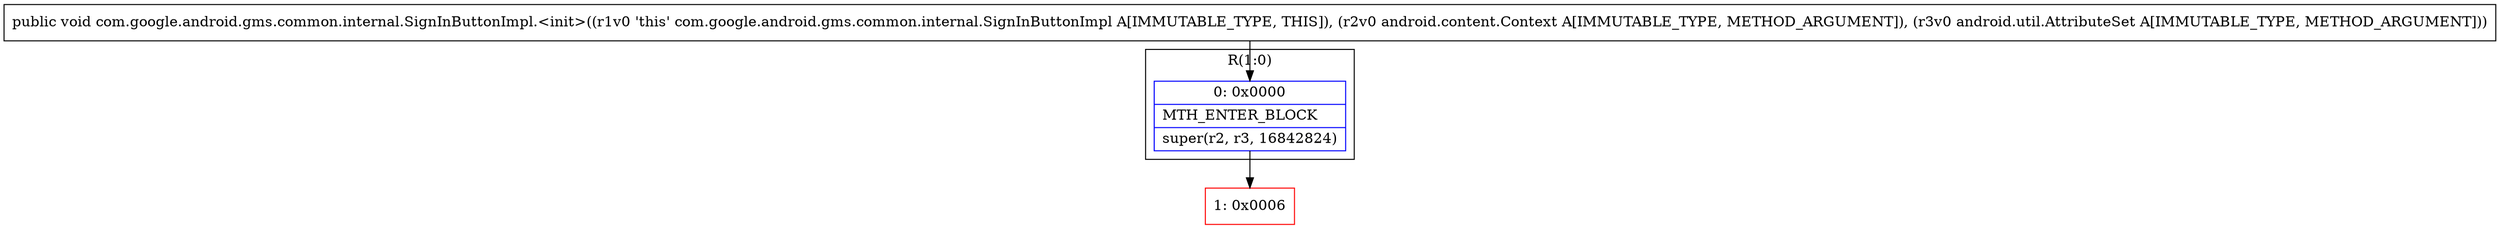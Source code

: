 digraph "CFG forcom.google.android.gms.common.internal.SignInButtonImpl.\<init\>(Landroid\/content\/Context;Landroid\/util\/AttributeSet;)V" {
subgraph cluster_Region_1320270277 {
label = "R(1:0)";
node [shape=record,color=blue];
Node_0 [shape=record,label="{0\:\ 0x0000|MTH_ENTER_BLOCK\l|super(r2, r3, 16842824)\l}"];
}
Node_1 [shape=record,color=red,label="{1\:\ 0x0006}"];
MethodNode[shape=record,label="{public void com.google.android.gms.common.internal.SignInButtonImpl.\<init\>((r1v0 'this' com.google.android.gms.common.internal.SignInButtonImpl A[IMMUTABLE_TYPE, THIS]), (r2v0 android.content.Context A[IMMUTABLE_TYPE, METHOD_ARGUMENT]), (r3v0 android.util.AttributeSet A[IMMUTABLE_TYPE, METHOD_ARGUMENT])) }"];
MethodNode -> Node_0;
Node_0 -> Node_1;
}

